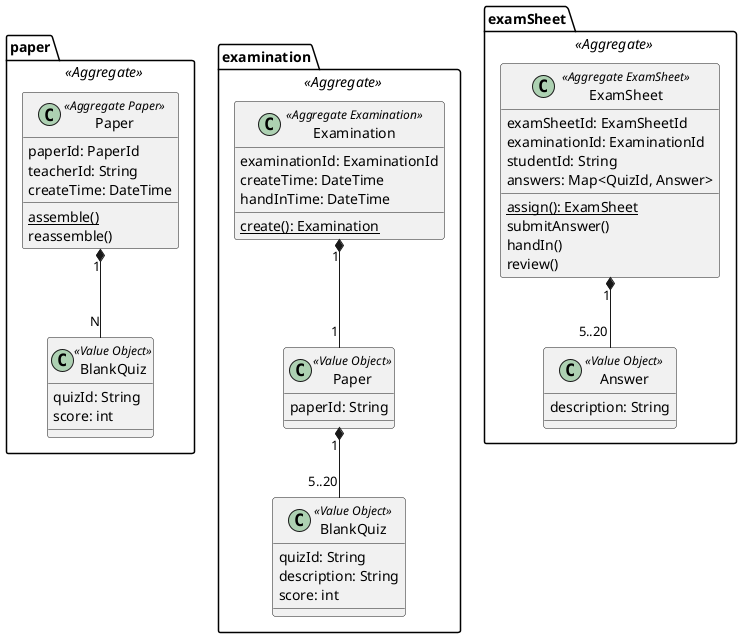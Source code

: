 @startuml

package paper <<Aggregate>>  {

    class Paper <<Aggregate Paper>> {
        paperId: PaperId
        teacherId: String
        createTime: DateTime
        {static}assemble()
        reassemble()
    }

     class "BlankQuiz" as blank <<Value Object>>{
          quizId: String
          score: int
     }

     Paper "1" *-- "N" blank
}

package examination <<Aggregate>>  {

     class Examination <<Aggregate Examination>> {
         examinationId: ExaminationId
         createTime: DateTime
         handInTime: DateTime
         {static} create(): Examination
     }

     class "Paper" as p <<Value Object>>{
          paperId: String
'          blankQuizzes: List<BlankQuiz>
     }

     class "BlankQuiz" as b <<Value Object>>{
          quizId: String
          description: String
          score: int
     }

     Examination "1" *-- "1" p
     p "1" *-- "5..20" b

 }

 package examSheet <<Aggregate>>  {

     class ExamSheet <<Aggregate ExamSheet>> {
         examSheetId: ExamSheetId
         examinationId: ExaminationId
         studentId: String
         answers: Map<QuizId, Answer>
         {static} assign(): ExamSheet
         submitAnswer()
         handIn()
         review()
     }

     class "Answer" as answer <<Value Object>>{
          description: String
         }

     ExamSheet "1" *-- "5..20"  answer

 }
@enduml

